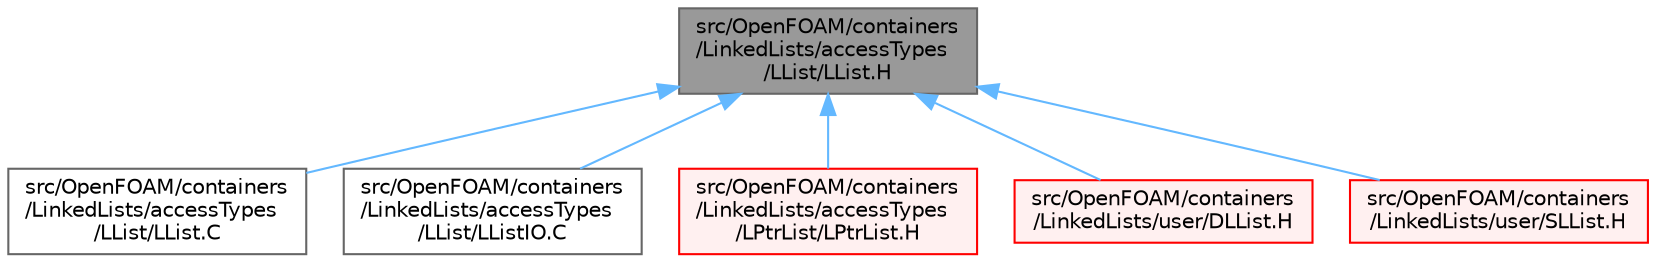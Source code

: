 digraph "src/OpenFOAM/containers/LinkedLists/accessTypes/LList/LList.H"
{
 // LATEX_PDF_SIZE
  bgcolor="transparent";
  edge [fontname=Helvetica,fontsize=10,labelfontname=Helvetica,labelfontsize=10];
  node [fontname=Helvetica,fontsize=10,shape=box,height=0.2,width=0.4];
  Node1 [id="Node000001",label="src/OpenFOAM/containers\l/LinkedLists/accessTypes\l/LList/LList.H",height=0.2,width=0.4,color="gray40", fillcolor="grey60", style="filled", fontcolor="black",tooltip=" "];
  Node1 -> Node2 [id="edge1_Node000001_Node000002",dir="back",color="steelblue1",style="solid",tooltip=" "];
  Node2 [id="Node000002",label="src/OpenFOAM/containers\l/LinkedLists/accessTypes\l/LList/LList.C",height=0.2,width=0.4,color="grey40", fillcolor="white", style="filled",URL="$LList_8C.html",tooltip=" "];
  Node1 -> Node3 [id="edge2_Node000001_Node000003",dir="back",color="steelblue1",style="solid",tooltip=" "];
  Node3 [id="Node000003",label="src/OpenFOAM/containers\l/LinkedLists/accessTypes\l/LList/LListIO.C",height=0.2,width=0.4,color="grey40", fillcolor="white", style="filled",URL="$LListIO_8C.html",tooltip=" "];
  Node1 -> Node4 [id="edge3_Node000001_Node000004",dir="back",color="steelblue1",style="solid",tooltip=" "];
  Node4 [id="Node000004",label="src/OpenFOAM/containers\l/LinkedLists/accessTypes\l/LPtrList/LPtrList.H",height=0.2,width=0.4,color="red", fillcolor="#FFF0F0", style="filled",URL="$LPtrList_8H.html",tooltip=" "];
  Node1 -> Node59 [id="edge4_Node000001_Node000059",dir="back",color="steelblue1",style="solid",tooltip=" "];
  Node59 [id="Node000059",label="src/OpenFOAM/containers\l/LinkedLists/user/DLList.H",height=0.2,width=0.4,color="red", fillcolor="#FFF0F0", style="filled",URL="$DLList_8H.html",tooltip="Non-intrusive doubly-linked list."];
  Node1 -> Node5165 [id="edge5_Node000001_Node005165",dir="back",color="steelblue1",style="solid",tooltip=" "];
  Node5165 [id="Node005165",label="src/OpenFOAM/containers\l/LinkedLists/user/SLList.H",height=0.2,width=0.4,color="red", fillcolor="#FFF0F0", style="filled",URL="$SLList_8H.html",tooltip="Non-intrusive singly-linked list."];
}

